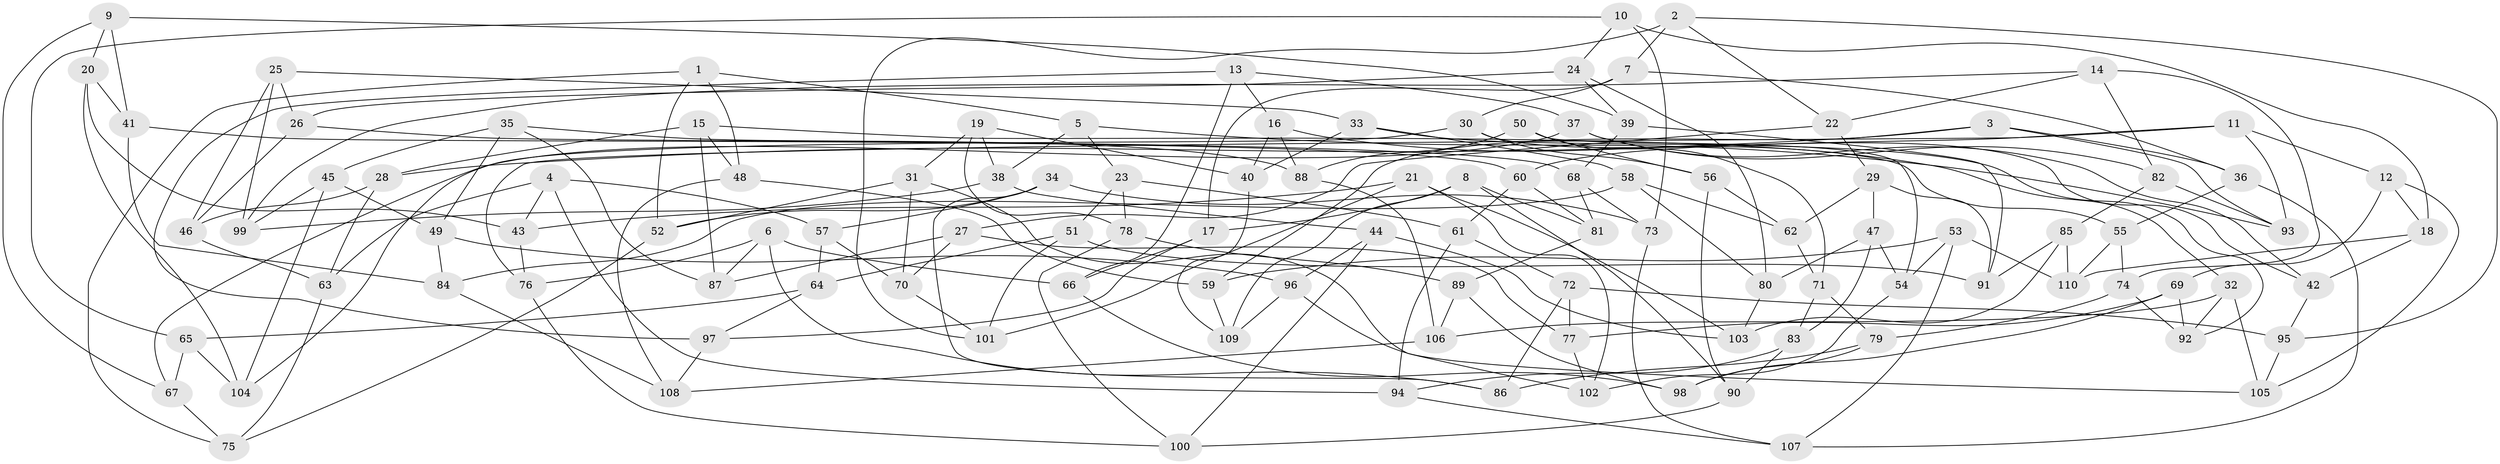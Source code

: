 // coarse degree distribution, {3: 0.06060606060606061, 5: 0.06060606060606061, 4: 0.6363636363636364, 8: 0.09090909090909091, 2: 0.015151515151515152, 6: 0.06060606060606061, 7: 0.030303030303030304, 9: 0.030303030303030304, 12: 0.015151515151515152}
// Generated by graph-tools (version 1.1) at 2025/01/03/04/25 22:01:44]
// undirected, 110 vertices, 220 edges
graph export_dot {
graph [start="1"]
  node [color=gray90,style=filled];
  1;
  2;
  3;
  4;
  5;
  6;
  7;
  8;
  9;
  10;
  11;
  12;
  13;
  14;
  15;
  16;
  17;
  18;
  19;
  20;
  21;
  22;
  23;
  24;
  25;
  26;
  27;
  28;
  29;
  30;
  31;
  32;
  33;
  34;
  35;
  36;
  37;
  38;
  39;
  40;
  41;
  42;
  43;
  44;
  45;
  46;
  47;
  48;
  49;
  50;
  51;
  52;
  53;
  54;
  55;
  56;
  57;
  58;
  59;
  60;
  61;
  62;
  63;
  64;
  65;
  66;
  67;
  68;
  69;
  70;
  71;
  72;
  73;
  74;
  75;
  76;
  77;
  78;
  79;
  80;
  81;
  82;
  83;
  84;
  85;
  86;
  87;
  88;
  89;
  90;
  91;
  92;
  93;
  94;
  95;
  96;
  97;
  98;
  99;
  100;
  101;
  102;
  103;
  104;
  105;
  106;
  107;
  108;
  109;
  110;
  1 -- 52;
  1 -- 75;
  1 -- 48;
  1 -- 5;
  2 -- 101;
  2 -- 22;
  2 -- 95;
  2 -- 7;
  3 -- 28;
  3 -- 36;
  3 -- 59;
  3 -- 93;
  4 -- 94;
  4 -- 57;
  4 -- 43;
  4 -- 63;
  5 -- 23;
  5 -- 93;
  5 -- 38;
  6 -- 86;
  6 -- 87;
  6 -- 66;
  6 -- 76;
  7 -- 30;
  7 -- 36;
  7 -- 17;
  8 -- 17;
  8 -- 109;
  8 -- 81;
  8 -- 90;
  9 -- 67;
  9 -- 39;
  9 -- 20;
  9 -- 41;
  10 -- 65;
  10 -- 24;
  10 -- 18;
  10 -- 73;
  11 -- 12;
  11 -- 93;
  11 -- 76;
  11 -- 60;
  12 -- 18;
  12 -- 69;
  12 -- 105;
  13 -- 16;
  13 -- 66;
  13 -- 37;
  13 -- 97;
  14 -- 74;
  14 -- 99;
  14 -- 22;
  14 -- 82;
  15 -- 28;
  15 -- 48;
  15 -- 87;
  15 -- 55;
  16 -- 32;
  16 -- 88;
  16 -- 40;
  17 -- 97;
  17 -- 66;
  18 -- 42;
  18 -- 110;
  19 -- 40;
  19 -- 78;
  19 -- 38;
  19 -- 31;
  20 -- 104;
  20 -- 43;
  20 -- 41;
  21 -- 101;
  21 -- 103;
  21 -- 43;
  21 -- 102;
  22 -- 29;
  22 -- 27;
  23 -- 61;
  23 -- 78;
  23 -- 51;
  24 -- 26;
  24 -- 39;
  24 -- 80;
  25 -- 99;
  25 -- 33;
  25 -- 26;
  25 -- 46;
  26 -- 46;
  26 -- 68;
  27 -- 77;
  27 -- 87;
  27 -- 70;
  28 -- 63;
  28 -- 46;
  29 -- 62;
  29 -- 91;
  29 -- 47;
  30 -- 56;
  30 -- 42;
  30 -- 104;
  31 -- 70;
  31 -- 102;
  31 -- 52;
  32 -- 92;
  32 -- 105;
  32 -- 106;
  33 -- 92;
  33 -- 58;
  33 -- 40;
  34 -- 57;
  34 -- 73;
  34 -- 86;
  34 -- 52;
  35 -- 45;
  35 -- 49;
  35 -- 88;
  35 -- 87;
  36 -- 107;
  36 -- 55;
  37 -- 42;
  37 -- 67;
  37 -- 82;
  38 -- 44;
  38 -- 99;
  39 -- 68;
  39 -- 91;
  40 -- 109;
  41 -- 60;
  41 -- 84;
  42 -- 95;
  43 -- 76;
  44 -- 100;
  44 -- 96;
  44 -- 103;
  45 -- 49;
  45 -- 99;
  45 -- 104;
  46 -- 63;
  47 -- 54;
  47 -- 80;
  47 -- 83;
  48 -- 108;
  48 -- 59;
  49 -- 96;
  49 -- 84;
  50 -- 71;
  50 -- 54;
  50 -- 88;
  50 -- 56;
  51 -- 64;
  51 -- 101;
  51 -- 91;
  52 -- 75;
  53 -- 110;
  53 -- 59;
  53 -- 107;
  53 -- 54;
  54 -- 102;
  55 -- 74;
  55 -- 110;
  56 -- 90;
  56 -- 62;
  57 -- 64;
  57 -- 70;
  58 -- 80;
  58 -- 62;
  58 -- 84;
  59 -- 109;
  60 -- 61;
  60 -- 81;
  61 -- 94;
  61 -- 72;
  62 -- 71;
  63 -- 75;
  64 -- 97;
  64 -- 65;
  65 -- 104;
  65 -- 67;
  66 -- 98;
  67 -- 75;
  68 -- 73;
  68 -- 81;
  69 -- 98;
  69 -- 77;
  69 -- 92;
  70 -- 101;
  71 -- 79;
  71 -- 83;
  72 -- 86;
  72 -- 95;
  72 -- 77;
  73 -- 107;
  74 -- 79;
  74 -- 92;
  76 -- 100;
  77 -- 102;
  78 -- 100;
  78 -- 89;
  79 -- 98;
  79 -- 86;
  80 -- 103;
  81 -- 89;
  82 -- 93;
  82 -- 85;
  83 -- 94;
  83 -- 90;
  84 -- 108;
  85 -- 110;
  85 -- 91;
  85 -- 103;
  88 -- 106;
  89 -- 98;
  89 -- 106;
  90 -- 100;
  94 -- 107;
  95 -- 105;
  96 -- 109;
  96 -- 105;
  97 -- 108;
  106 -- 108;
}
